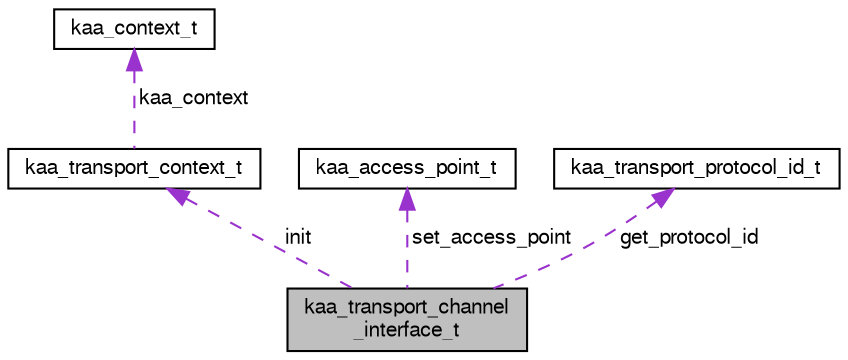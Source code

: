 digraph "kaa_transport_channel_interface_t"
{
  bgcolor="transparent";
  edge [fontname="FreeSans",fontsize="10",labelfontname="FreeSans",labelfontsize="10"];
  node [fontname="FreeSans",fontsize="10",shape=record];
  Node1 [label="kaa_transport_channel\l_interface_t",height=0.2,width=0.4,color="black", fillcolor="grey75", style="filled" fontcolor="black"];
  Node2 -> Node1 [dir="back",color="darkorchid3",fontsize="10",style="dashed",label=" init" ,fontname="FreeSans"];
  Node2 [label="kaa_transport_context_t",height=0.2,width=0.4,color="black",URL="$structkaa__transport__context__t.html",tooltip="Uses to initialize transport channel implementation with Kaa specific transport context. "];
  Node3 -> Node2 [dir="back",color="darkorchid3",fontsize="10",style="dashed",label=" kaa_context" ,fontname="FreeSans"];
  Node3 [label="kaa_context_t",height=0.2,width=0.4,color="black",URL="$structkaa__context__t.html"];
  Node4 -> Node1 [dir="back",color="darkorchid3",fontsize="10",style="dashed",label=" set_access_point" ,fontname="FreeSans"];
  Node4 [label="kaa_access_point_t",height=0.2,width=0.4,color="black",URL="$structkaa__access__point__t.html",tooltip="Connection parameters used by transport channels to establish connection both to Bootstrap and Operat..."];
  Node5 -> Node1 [dir="back",color="darkorchid3",fontsize="10",style="dashed",label=" get_protocol_id" ,fontname="FreeSans"];
  Node5 [label="kaa_transport_protocol_id_t",height=0.2,width=0.4,color="black",URL="$structkaa__transport__protocol__id__t.html",tooltip="Identifier used to uniquely represent transport protocol. "];
}
